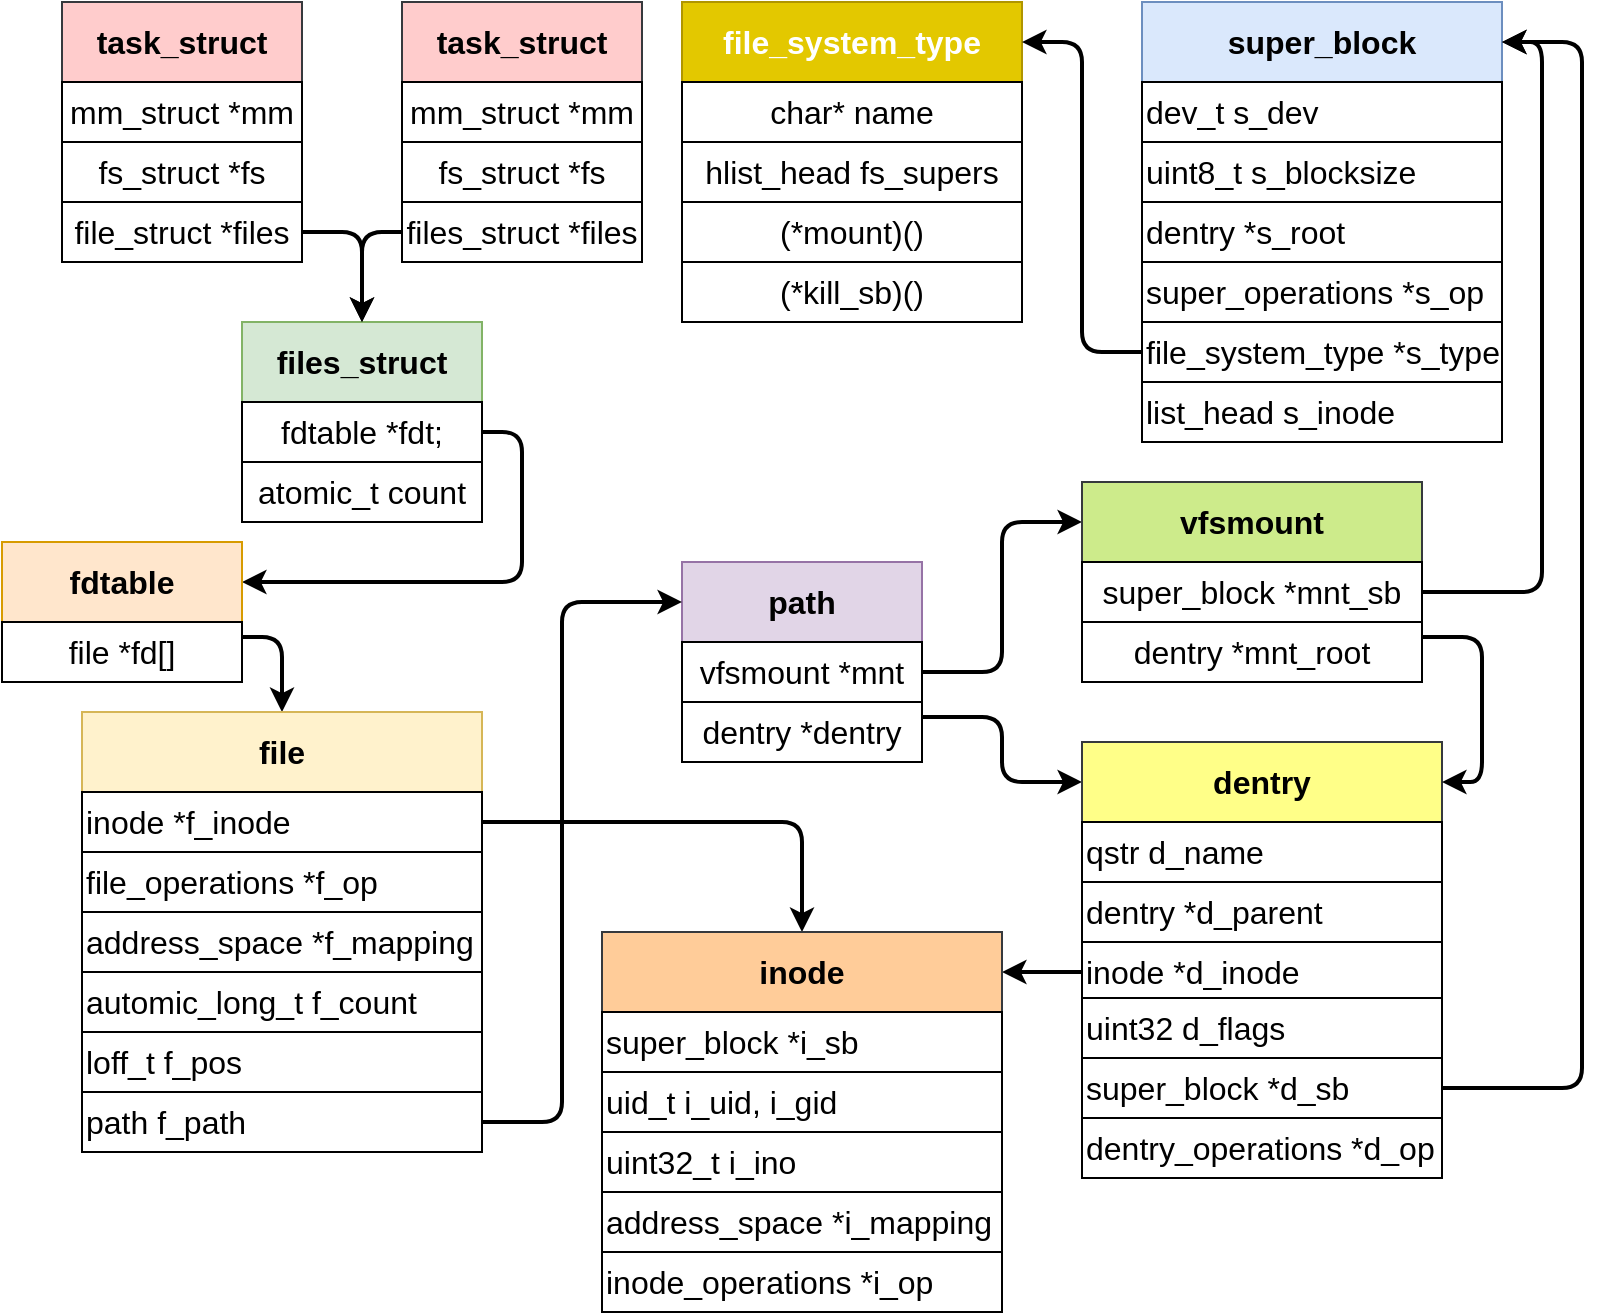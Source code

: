 <mxfile version="13.7.9" type="device" pages="2"><diagram name="文件" id="c7558073-3199-34d8-9f00-42111426c3f3"><mxGraphModel dx="1422" dy="823" grid="1" gridSize="10" guides="1" tooltips="1" connect="1" arrows="1" fold="1" page="1" pageScale="1" pageWidth="826" pageHeight="1169" background="#ffffff" math="0" shadow="0"><root><mxCell id="0"/><mxCell id="1" parent="0"/><mxCell id="0tPRS2bxZW2qMVuOvla3-108" value="" style="group;fillColor=#ffcc99;strokeColor=#36393d;" vertex="1" connectable="0" parent="1"><mxGeometry x="50" y="120" width="120" height="130" as="geometry"/></mxCell><mxCell id="0tPRS2bxZW2qMVuOvla3-96" value="&lt;font style=&quot;font-size: 16px&quot;&gt;task_struct&lt;/font&gt;" style="rounded=0;whiteSpace=wrap;html=1;fontStyle=1;shadow=0;strokeColor=#36393d;fillColor=#ffcccc;" vertex="1" parent="0tPRS2bxZW2qMVuOvla3-108"><mxGeometry width="120" height="40" as="geometry"/></mxCell><mxCell id="0tPRS2bxZW2qMVuOvla3-97" value="&lt;font style=&quot;font-size: 16px&quot;&gt;file_struct *files&lt;/font&gt;" style="rounded=0;whiteSpace=wrap;html=1;shadow=0;" vertex="1" parent="0tPRS2bxZW2qMVuOvla3-108"><mxGeometry y="100" width="120" height="30" as="geometry"/></mxCell><mxCell id="0tPRS2bxZW2qMVuOvla3-98" value="&lt;font style=&quot;font-size: 16px&quot;&gt;mm_struct *mm&lt;/font&gt;" style="rounded=0;whiteSpace=wrap;html=1;shadow=0;" vertex="1" parent="0tPRS2bxZW2qMVuOvla3-108"><mxGeometry y="40" width="120" height="30" as="geometry"/></mxCell><mxCell id="0tPRS2bxZW2qMVuOvla3-99" value="&lt;font style=&quot;font-size: 16px&quot;&gt;fs_struct *fs&lt;/font&gt;" style="rounded=0;whiteSpace=wrap;html=1;shadow=0;" vertex="1" parent="0tPRS2bxZW2qMVuOvla3-108"><mxGeometry y="70" width="120" height="30" as="geometry"/></mxCell><mxCell id="0tPRS2bxZW2qMVuOvla3-109" value="" style="group" vertex="1" connectable="0" parent="1"><mxGeometry x="220" y="120" width="120" height="130" as="geometry"/></mxCell><mxCell id="0tPRS2bxZW2qMVuOvla3-104" value="&lt;font style=&quot;font-size: 16px&quot;&gt;task_struct&lt;/font&gt;" style="rounded=0;whiteSpace=wrap;html=1;fontStyle=1;strokeColor=#36393d;fillColor=#ffcccc;" vertex="1" parent="0tPRS2bxZW2qMVuOvla3-109"><mxGeometry width="120" height="40" as="geometry"/></mxCell><mxCell id="0tPRS2bxZW2qMVuOvla3-105" value="&lt;font style=&quot;font-size: 16px&quot;&gt;files_struct *files&lt;/font&gt;" style="rounded=0;whiteSpace=wrap;html=1;" vertex="1" parent="0tPRS2bxZW2qMVuOvla3-109"><mxGeometry y="100" width="120" height="30" as="geometry"/></mxCell><mxCell id="0tPRS2bxZW2qMVuOvla3-106" value="&lt;font style=&quot;font-size: 16px&quot;&gt;mm_struct *mm&lt;/font&gt;" style="rounded=0;whiteSpace=wrap;html=1;" vertex="1" parent="0tPRS2bxZW2qMVuOvla3-109"><mxGeometry y="40" width="120" height="30" as="geometry"/></mxCell><mxCell id="0tPRS2bxZW2qMVuOvla3-107" value="&lt;font style=&quot;font-size: 16px&quot;&gt;fs_struct *fs&lt;/font&gt;" style="rounded=0;whiteSpace=wrap;html=1;" vertex="1" parent="0tPRS2bxZW2qMVuOvla3-109"><mxGeometry y="70" width="120" height="30" as="geometry"/></mxCell><mxCell id="0tPRS2bxZW2qMVuOvla3-128" value="" style="group" vertex="1" connectable="0" parent="1"><mxGeometry x="140" y="280" width="120" height="100" as="geometry"/></mxCell><mxCell id="0tPRS2bxZW2qMVuOvla3-111" value="&lt;font style=&quot;font-size: 16px&quot;&gt;files_struct&lt;/font&gt;" style="rounded=0;whiteSpace=wrap;html=1;fontStyle=1;shadow=0;strokeColor=#82b366;fillColor=#d5e8d4;" vertex="1" parent="0tPRS2bxZW2qMVuOvla3-128"><mxGeometry width="120" height="40" as="geometry"/></mxCell><mxCell id="0tPRS2bxZW2qMVuOvla3-113" value="&lt;font style=&quot;font-size: 16px&quot;&gt;fdtable *fdt;&lt;/font&gt;" style="rounded=0;whiteSpace=wrap;html=1;shadow=0;" vertex="1" parent="0tPRS2bxZW2qMVuOvla3-128"><mxGeometry y="40" width="120" height="30" as="geometry"/></mxCell><mxCell id="0tPRS2bxZW2qMVuOvla3-114" value="&lt;font style=&quot;font-size: 16px&quot;&gt;atomic_t count&lt;/font&gt;" style="rounded=0;whiteSpace=wrap;html=1;shadow=0;" vertex="1" parent="0tPRS2bxZW2qMVuOvla3-128"><mxGeometry y="70" width="120" height="30" as="geometry"/></mxCell><mxCell id="0tPRS2bxZW2qMVuOvla3-164" value="" style="group" vertex="1" connectable="0" parent="1"><mxGeometry x="360" y="400" width="120" height="100" as="geometry"/></mxCell><mxCell id="0tPRS2bxZW2qMVuOvla3-161" value="&lt;font style=&quot;font-size: 16px&quot;&gt;path&lt;/font&gt;" style="rounded=0;whiteSpace=wrap;html=1;fontStyle=1;shadow=0;strokeColor=#9673a6;fillColor=#e1d5e7;" vertex="1" parent="0tPRS2bxZW2qMVuOvla3-164"><mxGeometry width="120" height="40" as="geometry"/></mxCell><mxCell id="0tPRS2bxZW2qMVuOvla3-162" value="&lt;font style=&quot;font-size: 16px&quot;&gt;vfsmount *mnt&lt;/font&gt;" style="rounded=0;whiteSpace=wrap;html=1;shadow=0;" vertex="1" parent="0tPRS2bxZW2qMVuOvla3-164"><mxGeometry y="40" width="120" height="30" as="geometry"/></mxCell><mxCell id="0tPRS2bxZW2qMVuOvla3-163" value="&lt;font style=&quot;font-size: 16px&quot;&gt;dentry *dentry&lt;/font&gt;" style="rounded=0;whiteSpace=wrap;html=1;shadow=0;" vertex="1" parent="0tPRS2bxZW2qMVuOvla3-164"><mxGeometry y="70" width="120" height="30" as="geometry"/></mxCell><mxCell id="0tPRS2bxZW2qMVuOvla3-170" style="edgeStyle=orthogonalEdgeStyle;rounded=1;orthogonalLoop=1;jettySize=auto;html=1;exitX=1;exitY=0.5;exitDx=0;exitDy=0;entryX=0;entryY=0.5;entryDx=0;entryDy=0;strokeWidth=2;" edge="1" parent="1" source="0tPRS2bxZW2qMVuOvla3-126" target="0tPRS2bxZW2qMVuOvla3-161"><mxGeometry relative="1" as="geometry"><Array as="points"><mxPoint x="300" y="680"/><mxPoint x="300" y="420"/></Array></mxGeometry></mxCell><mxCell id="0tPRS2bxZW2qMVuOvla3-171" style="edgeStyle=orthogonalEdgeStyle;rounded=1;orthogonalLoop=1;jettySize=auto;html=1;exitX=1;exitY=0.25;exitDx=0;exitDy=0;entryX=0;entryY=0.5;entryDx=0;entryDy=0;strokeWidth=2;" edge="1" parent="1" source="0tPRS2bxZW2qMVuOvla3-163" target="0tPRS2bxZW2qMVuOvla3-131"><mxGeometry relative="1" as="geometry"/></mxCell><mxCell id="0tPRS2bxZW2qMVuOvla3-172" style="edgeStyle=orthogonalEdgeStyle;rounded=1;orthogonalLoop=1;jettySize=auto;html=1;exitX=1;exitY=0.5;exitDx=0;exitDy=0;entryX=0;entryY=0.5;entryDx=0;entryDy=0;strokeWidth=2;" edge="1" parent="1" source="0tPRS2bxZW2qMVuOvla3-162" target="0tPRS2bxZW2qMVuOvla3-148"><mxGeometry relative="1" as="geometry"/></mxCell><mxCell id="0tPRS2bxZW2qMVuOvla3-173" value="" style="group" vertex="1" connectable="0" parent="1"><mxGeometry x="560" y="360" width="170" height="100" as="geometry"/></mxCell><mxCell id="0tPRS2bxZW2qMVuOvla3-148" value="&lt;font style=&quot;font-size: 16px&quot;&gt;vfsmount&lt;/font&gt;" style="rounded=0;whiteSpace=wrap;html=1;fontStyle=1;strokeColor=#36393d;fillColor=#cdeb8b;" vertex="1" parent="0tPRS2bxZW2qMVuOvla3-173"><mxGeometry width="170" height="40" as="geometry"/></mxCell><mxCell id="0tPRS2bxZW2qMVuOvla3-150" value="&lt;font style=&quot;font-size: 16px&quot;&gt;super_block *mnt_sb&lt;/font&gt;" style="rounded=0;whiteSpace=wrap;html=1;" vertex="1" parent="0tPRS2bxZW2qMVuOvla3-173"><mxGeometry y="40" width="170" height="30" as="geometry"/></mxCell><mxCell id="0tPRS2bxZW2qMVuOvla3-151" value="&lt;font style=&quot;font-size: 16px&quot;&gt;dentry *mnt_root&lt;/font&gt;" style="rounded=0;whiteSpace=wrap;html=1;" vertex="1" parent="0tPRS2bxZW2qMVuOvla3-173"><mxGeometry y="70" width="170" height="30" as="geometry"/></mxCell><mxCell id="0tPRS2bxZW2qMVuOvla3-174" value="" style="group;fillColor=#dae8fc;strokeColor=#6c8ebf;" vertex="1" connectable="0" parent="1"><mxGeometry x="590" y="120" width="180" height="220" as="geometry"/></mxCell><mxCell id="0tPRS2bxZW2qMVuOvla3-143" value="&lt;font style=&quot;font-size: 16px&quot;&gt;super_block&lt;/font&gt;" style="rounded=0;whiteSpace=wrap;html=1;fontStyle=1;strokeColor=#6c8ebf;fillColor=#dae8fc;" vertex="1" parent="0tPRS2bxZW2qMVuOvla3-174"><mxGeometry width="180" height="40" as="geometry"/></mxCell><mxCell id="0tPRS2bxZW2qMVuOvla3-144" value="&lt;font style=&quot;font-size: 16px&quot;&gt;dentry *s_root&lt;/font&gt;" style="rounded=0;whiteSpace=wrap;html=1;align=left;" vertex="1" parent="0tPRS2bxZW2qMVuOvla3-174"><mxGeometry y="100" width="180" height="30" as="geometry"/></mxCell><mxCell id="0tPRS2bxZW2qMVuOvla3-145" value="&lt;font style=&quot;font-size: 16px&quot;&gt;dev_t s_dev&lt;/font&gt;" style="rounded=0;whiteSpace=wrap;html=1;align=left;" vertex="1" parent="0tPRS2bxZW2qMVuOvla3-174"><mxGeometry y="40" width="180" height="30" as="geometry"/></mxCell><mxCell id="0tPRS2bxZW2qMVuOvla3-146" value="&lt;font style=&quot;font-size: 16px&quot;&gt;uint8_t s_blocksize&lt;/font&gt;" style="rounded=0;whiteSpace=wrap;html=1;align=left;" vertex="1" parent="0tPRS2bxZW2qMVuOvla3-174"><mxGeometry y="70" width="180" height="30" as="geometry"/></mxCell><mxCell id="0tPRS2bxZW2qMVuOvla3-167" value="&lt;font style=&quot;font-size: 16px&quot;&gt;super_operations *s_op&lt;/font&gt;" style="rounded=0;whiteSpace=wrap;html=1;align=left;" vertex="1" parent="0tPRS2bxZW2qMVuOvla3-174"><mxGeometry y="130" width="180" height="30" as="geometry"/></mxCell><mxCell id="0tPRS2bxZW2qMVuOvla3-168" value="&lt;font style=&quot;font-size: 16px&quot;&gt;file_system_type *s_type&lt;/font&gt;" style="rounded=0;whiteSpace=wrap;html=1;align=left;" vertex="1" parent="0tPRS2bxZW2qMVuOvla3-174"><mxGeometry y="160" width="180" height="30" as="geometry"/></mxCell><mxCell id="0tPRS2bxZW2qMVuOvla3-169" value="&lt;font style=&quot;font-size: 16px&quot;&gt;list_head s_inode&lt;/font&gt;" style="rounded=0;whiteSpace=wrap;html=1;align=left;" vertex="1" parent="0tPRS2bxZW2qMVuOvla3-174"><mxGeometry y="190" width="180" height="30" as="geometry"/></mxCell><mxCell id="0tPRS2bxZW2qMVuOvla3-175" style="edgeStyle=orthogonalEdgeStyle;rounded=1;orthogonalLoop=1;jettySize=auto;html=1;exitX=1;exitY=0.5;exitDx=0;exitDy=0;strokeWidth=2;" edge="1" parent="1" source="0tPRS2bxZW2qMVuOvla3-97" target="0tPRS2bxZW2qMVuOvla3-111"><mxGeometry relative="1" as="geometry"/></mxCell><mxCell id="0tPRS2bxZW2qMVuOvla3-176" style="edgeStyle=orthogonalEdgeStyle;rounded=1;orthogonalLoop=1;jettySize=auto;html=1;exitX=0;exitY=0.5;exitDx=0;exitDy=0;entryX=0.5;entryY=0;entryDx=0;entryDy=0;strokeWidth=2;" edge="1" parent="1" source="0tPRS2bxZW2qMVuOvla3-105" target="0tPRS2bxZW2qMVuOvla3-111"><mxGeometry relative="1" as="geometry"/></mxCell><mxCell id="0tPRS2bxZW2qMVuOvla3-177" style="edgeStyle=orthogonalEdgeStyle;rounded=1;orthogonalLoop=1;jettySize=auto;html=1;exitX=1;exitY=0.5;exitDx=0;exitDy=0;entryX=1;entryY=0.5;entryDx=0;entryDy=0;strokeWidth=2;" edge="1" parent="1" source="0tPRS2bxZW2qMVuOvla3-113" target="0tPRS2bxZW2qMVuOvla3-116"><mxGeometry relative="1" as="geometry"/></mxCell><mxCell id="0tPRS2bxZW2qMVuOvla3-178" style="edgeStyle=orthogonalEdgeStyle;rounded=1;orthogonalLoop=1;jettySize=auto;html=1;exitX=1;exitY=0.25;exitDx=0;exitDy=0;entryX=0.5;entryY=0;entryDx=0;entryDy=0;strokeWidth=2;" edge="1" parent="1" source="0tPRS2bxZW2qMVuOvla3-117" target="0tPRS2bxZW2qMVuOvla3-120"><mxGeometry relative="1" as="geometry"/></mxCell><mxCell id="0tPRS2bxZW2qMVuOvla3-179" value="" style="group" vertex="1" connectable="0" parent="1"><mxGeometry x="560" y="490" width="180" height="218" as="geometry"/></mxCell><mxCell id="0tPRS2bxZW2qMVuOvla3-131" value="&lt;font style=&quot;font-size: 16px&quot;&gt;dentry&lt;/font&gt;" style="rounded=0;whiteSpace=wrap;html=1;fontStyle=1;shadow=0;strokeColor=#36393d;fillColor=#ffff88;" vertex="1" parent="0tPRS2bxZW2qMVuOvla3-179"><mxGeometry width="180" height="40" as="geometry"/></mxCell><mxCell id="0tPRS2bxZW2qMVuOvla3-132" value="&lt;div&gt;&lt;span style=&quot;font-size: 16px&quot;&gt;qstr d_name&lt;/span&gt;&lt;/div&gt;" style="rounded=0;whiteSpace=wrap;html=1;shadow=0;align=left;" vertex="1" parent="0tPRS2bxZW2qMVuOvla3-179"><mxGeometry y="40" width="180" height="30" as="geometry"/></mxCell><mxCell id="0tPRS2bxZW2qMVuOvla3-133" value="&lt;div&gt;&lt;span style=&quot;font-size: 16px&quot;&gt;dentry *d_parent&lt;/span&gt;&lt;/div&gt;" style="rounded=0;whiteSpace=wrap;html=1;shadow=0;align=left;" vertex="1" parent="0tPRS2bxZW2qMVuOvla3-179"><mxGeometry y="70" width="180" height="30" as="geometry"/></mxCell><mxCell id="0tPRS2bxZW2qMVuOvla3-152" value="&lt;font style=&quot;font-size: 16px&quot;&gt;inode *d_inode&lt;/font&gt;" style="rounded=0;whiteSpace=wrap;html=1;shadow=0;align=left;" vertex="1" parent="0tPRS2bxZW2qMVuOvla3-179"><mxGeometry y="100" width="180" height="30" as="geometry"/></mxCell><mxCell id="0tPRS2bxZW2qMVuOvla3-153" value="&lt;font style=&quot;font-size: 16px&quot;&gt;uint32 d_flags&lt;/font&gt;" style="rounded=0;whiteSpace=wrap;html=1;shadow=0;align=left;" vertex="1" parent="0tPRS2bxZW2qMVuOvla3-179"><mxGeometry y="128" width="180" height="30" as="geometry"/></mxCell><mxCell id="0tPRS2bxZW2qMVuOvla3-165" value="&lt;font style=&quot;font-size: 16px&quot;&gt;super_block *d_sb&lt;/font&gt;" style="rounded=0;whiteSpace=wrap;html=1;shadow=0;align=left;" vertex="1" parent="0tPRS2bxZW2qMVuOvla3-179"><mxGeometry y="158" width="180" height="30" as="geometry"/></mxCell><mxCell id="0tPRS2bxZW2qMVuOvla3-166" value="&lt;font style=&quot;font-size: 16px&quot;&gt;dentry_operations *d_op&lt;/font&gt;" style="rounded=0;whiteSpace=wrap;html=1;shadow=0;align=left;" vertex="1" parent="0tPRS2bxZW2qMVuOvla3-179"><mxGeometry y="188" width="180" height="30" as="geometry"/></mxCell><mxCell id="0tPRS2bxZW2qMVuOvla3-180" style="edgeStyle=orthogonalEdgeStyle;rounded=1;orthogonalLoop=1;jettySize=auto;html=1;exitX=1;exitY=0.5;exitDx=0;exitDy=0;entryX=1;entryY=0.5;entryDx=0;entryDy=0;strokeWidth=2;" edge="1" parent="1" source="0tPRS2bxZW2qMVuOvla3-150" target="0tPRS2bxZW2qMVuOvla3-143"><mxGeometry relative="1" as="geometry"/></mxCell><mxCell id="0tPRS2bxZW2qMVuOvla3-181" style="edgeStyle=orthogonalEdgeStyle;rounded=1;orthogonalLoop=1;jettySize=auto;html=1;exitX=1;exitY=0.25;exitDx=0;exitDy=0;strokeWidth=2;entryX=1;entryY=0.5;entryDx=0;entryDy=0;" edge="1" parent="1" source="0tPRS2bxZW2qMVuOvla3-151" target="0tPRS2bxZW2qMVuOvla3-131"><mxGeometry relative="1" as="geometry"/></mxCell><mxCell id="0tPRS2bxZW2qMVuOvla3-183" style="edgeStyle=orthogonalEdgeStyle;rounded=1;orthogonalLoop=1;jettySize=auto;html=1;exitX=0;exitY=0.5;exitDx=0;exitDy=0;strokeWidth=2;" edge="1" parent="1" source="0tPRS2bxZW2qMVuOvla3-152" target="0tPRS2bxZW2qMVuOvla3-135"><mxGeometry relative="1" as="geometry"/></mxCell><mxCell id="0tPRS2bxZW2qMVuOvla3-185" style="edgeStyle=orthogonalEdgeStyle;rounded=1;orthogonalLoop=1;jettySize=auto;html=1;exitX=1;exitY=0.5;exitDx=0;exitDy=0;entryX=0.5;entryY=0;entryDx=0;entryDy=0;strokeWidth=2;" edge="1" parent="1" source="0tPRS2bxZW2qMVuOvla3-122" target="0tPRS2bxZW2qMVuOvla3-135"><mxGeometry relative="1" as="geometry"><mxPoint x="340" y="720" as="targetPoint"/></mxGeometry></mxCell><mxCell id="0tPRS2bxZW2qMVuOvla3-186" value="" style="group" vertex="1" connectable="0" parent="1"><mxGeometry x="320" y="585" width="200" height="190" as="geometry"/></mxCell><mxCell id="0tPRS2bxZW2qMVuOvla3-135" value="&lt;font style=&quot;font-size: 16px&quot;&gt;inode&lt;/font&gt;" style="rounded=0;whiteSpace=wrap;html=1;fontStyle=1;strokeColor=#36393d;fillColor=#ffcc99;" vertex="1" parent="0tPRS2bxZW2qMVuOvla3-186"><mxGeometry width="200" height="40" as="geometry"/></mxCell><mxCell id="0tPRS2bxZW2qMVuOvla3-136" value="&lt;font style=&quot;font-size: 16px&quot;&gt;uint32_t i_ino&lt;/font&gt;" style="rounded=0;whiteSpace=wrap;html=1;align=left;" vertex="1" parent="0tPRS2bxZW2qMVuOvla3-186"><mxGeometry y="100" width="200" height="30" as="geometry"/></mxCell><mxCell id="0tPRS2bxZW2qMVuOvla3-137" value="&lt;font style=&quot;font-size: 16px&quot;&gt;super_block *i_sb&lt;/font&gt;" style="rounded=0;whiteSpace=wrap;html=1;align=left;" vertex="1" parent="0tPRS2bxZW2qMVuOvla3-186"><mxGeometry y="40" width="200" height="30" as="geometry"/></mxCell><mxCell id="0tPRS2bxZW2qMVuOvla3-138" value="&lt;font style=&quot;font-size: 16px&quot;&gt;uid_t i_uid, i_gid&lt;br&gt;&lt;/font&gt;" style="rounded=0;whiteSpace=wrap;html=1;align=left;" vertex="1" parent="0tPRS2bxZW2qMVuOvla3-186"><mxGeometry y="70" width="200" height="30" as="geometry"/></mxCell><mxCell id="0tPRS2bxZW2qMVuOvla3-139" value="&lt;font style=&quot;font-size: 16px&quot;&gt;address_space *i_mapping&lt;/font&gt;" style="rounded=0;whiteSpace=wrap;html=1;align=left;" vertex="1" parent="0tPRS2bxZW2qMVuOvla3-186"><mxGeometry y="130" width="200" height="30" as="geometry"/></mxCell><mxCell id="0tPRS2bxZW2qMVuOvla3-140" value="&lt;font style=&quot;font-size: 16px&quot;&gt;inode_operations&#9;*i_op&lt;/font&gt;" style="rounded=0;whiteSpace=wrap;html=1;align=left;" vertex="1" parent="0tPRS2bxZW2qMVuOvla3-186"><mxGeometry y="160" width="200" height="30" as="geometry"/></mxCell><mxCell id="0tPRS2bxZW2qMVuOvla3-187" value="" style="group" vertex="1" connectable="0" parent="1"><mxGeometry x="20" y="390" width="120" height="70" as="geometry"/></mxCell><mxCell id="0tPRS2bxZW2qMVuOvla3-116" value="&lt;font style=&quot;font-size: 16px&quot;&gt;fdtable&lt;/font&gt;" style="rounded=0;whiteSpace=wrap;html=1;fontStyle=1;shadow=0;strokeColor=#d79b00;fillColor=#ffe6cc;" vertex="1" parent="0tPRS2bxZW2qMVuOvla3-187"><mxGeometry width="120" height="40" as="geometry"/></mxCell><mxCell id="0tPRS2bxZW2qMVuOvla3-117" value="&lt;font style=&quot;font-size: 16px&quot;&gt;file *fd[]&lt;/font&gt;" style="rounded=0;whiteSpace=wrap;html=1;shadow=0;" vertex="1" parent="0tPRS2bxZW2qMVuOvla3-187"><mxGeometry y="40" width="120" height="30" as="geometry"/></mxCell><mxCell id="0tPRS2bxZW2qMVuOvla3-188" value="" style="group" vertex="1" connectable="0" parent="1"><mxGeometry x="80" y="475" width="200" height="220" as="geometry"/></mxCell><mxCell id="0tPRS2bxZW2qMVuOvla3-127" value="" style="group" vertex="1" connectable="0" parent="0tPRS2bxZW2qMVuOvla3-188"><mxGeometry x="-20" width="200" height="220" as="geometry"/></mxCell><mxCell id="0tPRS2bxZW2qMVuOvla3-120" value="&lt;font style=&quot;font-size: 16px&quot;&gt;file&lt;/font&gt;" style="rounded=0;whiteSpace=wrap;html=1;fontStyle=1;strokeColor=#d6b656;fillColor=#fff2cc;" vertex="1" parent="0tPRS2bxZW2qMVuOvla3-127"><mxGeometry width="200" height="40" as="geometry"/></mxCell><mxCell id="0tPRS2bxZW2qMVuOvla3-121" value="&lt;font style=&quot;font-size: 16px&quot;&gt;address_space *f_mapping&lt;/font&gt;" style="rounded=0;whiteSpace=wrap;html=1;align=left;" vertex="1" parent="0tPRS2bxZW2qMVuOvla3-127"><mxGeometry y="100" width="200" height="30" as="geometry"/></mxCell><mxCell id="0tPRS2bxZW2qMVuOvla3-122" value="&lt;font style=&quot;font-size: 16px&quot;&gt;inode *f_inode&lt;/font&gt;" style="rounded=0;whiteSpace=wrap;html=1;align=left;" vertex="1" parent="0tPRS2bxZW2qMVuOvla3-127"><mxGeometry y="40" width="200" height="30" as="geometry"/></mxCell><mxCell id="0tPRS2bxZW2qMVuOvla3-123" value="&lt;font style=&quot;font-size: 16px&quot;&gt;file_operations *f_op&lt;/font&gt;" style="rounded=0;whiteSpace=wrap;html=1;align=left;" vertex="1" parent="0tPRS2bxZW2qMVuOvla3-127"><mxGeometry y="70" width="200" height="30" as="geometry"/></mxCell><mxCell id="0tPRS2bxZW2qMVuOvla3-124" value="&lt;font style=&quot;font-size: 16px&quot;&gt;automic_long_t f_count&lt;/font&gt;" style="rounded=0;whiteSpace=wrap;html=1;align=left;" vertex="1" parent="0tPRS2bxZW2qMVuOvla3-127"><mxGeometry y="130" width="200" height="30" as="geometry"/></mxCell><mxCell id="0tPRS2bxZW2qMVuOvla3-125" value="&lt;font style=&quot;font-size: 16px&quot;&gt;loff_t f_pos&lt;/font&gt;" style="rounded=0;whiteSpace=wrap;html=1;align=left;" vertex="1" parent="0tPRS2bxZW2qMVuOvla3-127"><mxGeometry y="160" width="200" height="30" as="geometry"/></mxCell><mxCell id="0tPRS2bxZW2qMVuOvla3-126" value="&lt;font style=&quot;font-size: 16px&quot;&gt;path f_path&lt;/font&gt;" style="rounded=0;whiteSpace=wrap;html=1;align=left;" vertex="1" parent="0tPRS2bxZW2qMVuOvla3-127"><mxGeometry y="190" width="200" height="30" as="geometry"/></mxCell><mxCell id="0tPRS2bxZW2qMVuOvla3-189" style="edgeStyle=orthogonalEdgeStyle;rounded=1;orthogonalLoop=1;jettySize=auto;html=1;exitX=1;exitY=0.5;exitDx=0;exitDy=0;entryX=1;entryY=0.5;entryDx=0;entryDy=0;strokeWidth=2;" edge="1" parent="1" source="0tPRS2bxZW2qMVuOvla3-165" target="0tPRS2bxZW2qMVuOvla3-143"><mxGeometry relative="1" as="geometry"><Array as="points"><mxPoint x="810" y="663"/><mxPoint x="810" y="140"/></Array></mxGeometry></mxCell><mxCell id="HFOvdZXCJTRHim5wlD9J-8" value="" style="group;fillColor=#ffcccc;strokeColor=#36393d;" vertex="1" connectable="0" parent="1"><mxGeometry x="360" y="120" width="170" height="160" as="geometry"/></mxCell><mxCell id="HFOvdZXCJTRHim5wlD9J-6" value="&lt;font style=&quot;font-size: 16px&quot;&gt;(*kill_sb)()&lt;/font&gt;" style="rounded=0;whiteSpace=wrap;html=1;" vertex="1" parent="HFOvdZXCJTRHim5wlD9J-8"><mxGeometry y="130" width="170" height="30" as="geometry"/></mxCell><mxCell id="HFOvdZXCJTRHim5wlD9J-7" value="&lt;font style=&quot;font-size: 16px&quot;&gt;(*mount)()&lt;/font&gt;" style="rounded=0;whiteSpace=wrap;html=1;" vertex="1" parent="HFOvdZXCJTRHim5wlD9J-8"><mxGeometry y="100" width="170" height="30" as="geometry"/></mxCell><mxCell id="HFOvdZXCJTRHim5wlD9J-3" value="&lt;font style=&quot;font-size: 16px&quot;&gt;file_system_type&lt;/font&gt;" style="rounded=0;whiteSpace=wrap;html=1;fontStyle=1;strokeColor=#B09500;fillColor=#e3c800;fontColor=#ffffff;" vertex="1" parent="HFOvdZXCJTRHim5wlD9J-8"><mxGeometry width="170" height="40" as="geometry"/></mxCell><mxCell id="HFOvdZXCJTRHim5wlD9J-4" value="&lt;font style=&quot;font-size: 16px&quot;&gt;char* name&lt;/font&gt;" style="rounded=0;whiteSpace=wrap;html=1;" vertex="1" parent="HFOvdZXCJTRHim5wlD9J-8"><mxGeometry y="40" width="170" height="30" as="geometry"/></mxCell><mxCell id="HFOvdZXCJTRHim5wlD9J-5" value="&lt;font style=&quot;font-size: 16px&quot;&gt;hlist_head fs_supers&lt;/font&gt;" style="rounded=0;whiteSpace=wrap;html=1;" vertex="1" parent="HFOvdZXCJTRHim5wlD9J-8"><mxGeometry y="70" width="170" height="30" as="geometry"/></mxCell><mxCell id="HFOvdZXCJTRHim5wlD9J-9" style="edgeStyle=orthogonalEdgeStyle;rounded=1;sketch=0;orthogonalLoop=1;jettySize=auto;html=1;exitX=0;exitY=0.5;exitDx=0;exitDy=0;entryX=1;entryY=0.5;entryDx=0;entryDy=0;shadow=0;strokeWidth=2;" edge="1" parent="1" source="0tPRS2bxZW2qMVuOvla3-168" target="HFOvdZXCJTRHim5wlD9J-3"><mxGeometry relative="1" as="geometry"/></mxCell></root></mxGraphModel></diagram><diagram id="4okhd2f2TN3MjnvxlI5P" name="Socket"><mxGraphModel dx="1422" dy="823" grid="1" gridSize="10" guides="1" tooltips="1" connect="1" arrows="1" fold="1" page="1" pageScale="1" pageWidth="827" pageHeight="1169" math="0" shadow="0"><root><mxCell id="z5zu8-UWk4dK284671rg-0"/><mxCell id="z5zu8-UWk4dK284671rg-1" parent="z5zu8-UWk4dK284671rg-0"/><mxCell id="aQsJIBlVvfHBx7qvpX89-26" value="" style="group" vertex="1" connectable="0" parent="z5zu8-UWk4dK284671rg-1"><mxGeometry x="602" y="380" width="190" height="100" as="geometry"/></mxCell><mxCell id="aQsJIBlVvfHBx7qvpX89-20" value="" style="group;fillColor=#dae8fc;strokeColor=#6c8ebf;container=0;" vertex="1" connectable="0" parent="aQsJIBlVvfHBx7qvpX89-26"><mxGeometry width="190" height="100" as="geometry"/></mxCell><mxCell id="aQsJIBlVvfHBx7qvpX89-21" value="&lt;font style=&quot;font-size: 16px&quot;&gt;socket_wq&lt;/font&gt;" style="rounded=0;whiteSpace=wrap;html=1;fontStyle=1;strokeColor=#6c8ebf;fillColor=#dae8fc;" vertex="1" parent="aQsJIBlVvfHBx7qvpX89-26"><mxGeometry width="190" height="40" as="geometry"/></mxCell><mxCell id="aQsJIBlVvfHBx7qvpX89-23" value="&lt;font style=&quot;font-size: 16px&quot;&gt;wait_queue_head_t wait&lt;/font&gt;" style="rounded=0;whiteSpace=wrap;html=1;align=left;" vertex="1" parent="aQsJIBlVvfHBx7qvpX89-26"><mxGeometry y="40" width="190" height="30" as="geometry"/></mxCell><mxCell id="aQsJIBlVvfHBx7qvpX89-24" value="&lt;font style=&quot;font-size: 16px&quot;&gt;fasync_struct *fasync_list&lt;/font&gt;" style="rounded=0;whiteSpace=wrap;html=1;align=left;" vertex="1" parent="aQsJIBlVvfHBx7qvpX89-26"><mxGeometry y="70" width="190" height="30" as="geometry"/></mxCell><mxCell id="aQsJIBlVvfHBx7qvpX89-27" style="edgeStyle=orthogonalEdgeStyle;rounded=1;orthogonalLoop=1;jettySize=auto;html=1;exitX=1;exitY=0.5;exitDx=0;exitDy=0;entryX=0.5;entryY=0;entryDx=0;entryDy=0;strokeWidth=2;" edge="1" parent="z5zu8-UWk4dK284671rg-1" source="JsVZO8tp4PXb4C3BwToH-2" target="aQsJIBlVvfHBx7qvpX89-21"><mxGeometry relative="1" as="geometry"/></mxCell><mxCell id="aQsJIBlVvfHBx7qvpX89-28" style="edgeStyle=orthogonalEdgeStyle;rounded=1;orthogonalLoop=1;jettySize=auto;html=1;exitX=1;exitY=0.5;exitDx=0;exitDy=0;entryX=0;entryY=0.5;entryDx=0;entryDy=0;strokeWidth=2;" edge="1" parent="z5zu8-UWk4dK284671rg-1" source="JsVZO8tp4PXb4C3BwToH-4" target="aQsJIBlVvfHBx7qvpX89-12"><mxGeometry relative="1" as="geometry"/></mxCell><mxCell id="aQsJIBlVvfHBx7qvpX89-31" style="edgeStyle=orthogonalEdgeStyle;rounded=1;orthogonalLoop=1;jettySize=auto;html=1;exitX=0;exitY=0.5;exitDx=0;exitDy=0;entryX=0.5;entryY=0;entryDx=0;entryDy=0;strokeWidth=2;" edge="1" parent="z5zu8-UWk4dK284671rg-1" source="aQsJIBlVvfHBx7qvpX89-16" target="aQsJIBlVvfHBx7qvpX89-21"><mxGeometry relative="1" as="geometry"/></mxCell><mxCell id="aQsJIBlVvfHBx7qvpX89-33" style="edgeStyle=orthogonalEdgeStyle;rounded=1;orthogonalLoop=1;jettySize=auto;html=1;exitX=0;exitY=0.5;exitDx=0;exitDy=0;entryX=1;entryY=0.5;entryDx=0;entryDy=0;strokeWidth=2;" edge="1" parent="z5zu8-UWk4dK284671rg-1" source="aQsJIBlVvfHBx7qvpX89-15" target="JsVZO8tp4PXb4C3BwToH-1"><mxGeometry relative="1" as="geometry"/></mxCell><mxCell id="aQsJIBlVvfHBx7qvpX89-48" value="" style="group" vertex="1" connectable="0" parent="z5zu8-UWk4dK284671rg-1"><mxGeometry x="62" y="80" width="180" height="100" as="geometry"/></mxCell><mxCell id="aQsJIBlVvfHBx7qvpX89-35" value="" style="group;fillColor=#dae8fc;strokeColor=#6c8ebf;container=0;" vertex="1" connectable="0" parent="aQsJIBlVvfHBx7qvpX89-48"><mxGeometry width="180" height="100" as="geometry"/></mxCell><mxCell id="aQsJIBlVvfHBx7qvpX89-36" value="&lt;font style=&quot;font-size: 16px&quot;&gt;socket_alloc&lt;/font&gt;" style="rounded=0;whiteSpace=wrap;html=1;fontStyle=1;strokeColor=#6c8ebf;fillColor=#dae8fc;" vertex="1" parent="aQsJIBlVvfHBx7qvpX89-48"><mxGeometry width="180" height="40" as="geometry"/></mxCell><mxCell id="aQsJIBlVvfHBx7qvpX89-38" value="&lt;span style=&quot;font-size: 16px&quot;&gt;struct socket socket&lt;/span&gt;" style="rounded=0;whiteSpace=wrap;html=1;align=left;" vertex="1" parent="aQsJIBlVvfHBx7qvpX89-48"><mxGeometry y="40" width="180" height="30" as="geometry"/></mxCell><mxCell id="aQsJIBlVvfHBx7qvpX89-39" value="&lt;span style=&quot;font-size: 16px&quot;&gt;struct inode vfs_inode&lt;/span&gt;" style="rounded=0;whiteSpace=wrap;html=1;align=left;" vertex="1" parent="aQsJIBlVvfHBx7qvpX89-48"><mxGeometry y="70" width="180" height="30" as="geometry"/></mxCell><mxCell id="aQsJIBlVvfHBx7qvpX89-49" style="edgeStyle=orthogonalEdgeStyle;rounded=1;orthogonalLoop=1;jettySize=auto;html=1;exitX=1;exitY=0.5;exitDx=0;exitDy=0;strokeWidth=2;" edge="1" parent="z5zu8-UWk4dK284671rg-1" source="aQsJIBlVvfHBx7qvpX89-38" target="JsVZO8tp4PXb4C3BwToH-1"><mxGeometry relative="1" as="geometry"/></mxCell><mxCell id="NjwMPmIz2BwYzIMbZNaq-0" value="" style="group" vertex="1" connectable="0" parent="z5zu8-UWk4dK284671rg-1"><mxGeometry x="62" y="210" width="200" height="190" as="geometry"/></mxCell><mxCell id="NjwMPmIz2BwYzIMbZNaq-1" value="&lt;font style=&quot;font-size: 16px&quot;&gt;inode&lt;/font&gt;" style="rounded=0;whiteSpace=wrap;html=1;fontStyle=1;strokeColor=#36393d;fillColor=#ffcc99;" vertex="1" parent="NjwMPmIz2BwYzIMbZNaq-0"><mxGeometry width="200" height="40" as="geometry"/></mxCell><mxCell id="NjwMPmIz2BwYzIMbZNaq-2" value="&lt;font style=&quot;font-size: 16px&quot;&gt;uint32_t i_ino&lt;/font&gt;" style="rounded=0;whiteSpace=wrap;html=1;align=left;" vertex="1" parent="NjwMPmIz2BwYzIMbZNaq-0"><mxGeometry y="100" width="200" height="30" as="geometry"/></mxCell><mxCell id="NjwMPmIz2BwYzIMbZNaq-3" value="&lt;font style=&quot;font-size: 16px&quot;&gt;super_block *i_sb&lt;/font&gt;" style="rounded=0;whiteSpace=wrap;html=1;align=left;" vertex="1" parent="NjwMPmIz2BwYzIMbZNaq-0"><mxGeometry y="40" width="200" height="30" as="geometry"/></mxCell><mxCell id="NjwMPmIz2BwYzIMbZNaq-4" value="&lt;font style=&quot;font-size: 16px&quot;&gt;uid_t i_uid, i_gid&lt;br&gt;&lt;/font&gt;" style="rounded=0;whiteSpace=wrap;html=1;align=left;" vertex="1" parent="NjwMPmIz2BwYzIMbZNaq-0"><mxGeometry y="70" width="200" height="30" as="geometry"/></mxCell><mxCell id="NjwMPmIz2BwYzIMbZNaq-5" value="&lt;font style=&quot;font-size: 16px&quot;&gt;address_space *i_mapping&lt;/font&gt;" style="rounded=0;whiteSpace=wrap;html=1;align=left;" vertex="1" parent="NjwMPmIz2BwYzIMbZNaq-0"><mxGeometry y="130" width="200" height="30" as="geometry"/></mxCell><mxCell id="NjwMPmIz2BwYzIMbZNaq-6" value="&lt;font style=&quot;font-size: 16px&quot;&gt;inode_operations&#9;*i_op&lt;/font&gt;" style="rounded=0;whiteSpace=wrap;html=1;align=left;fillColor=#f9f7ed;strokeColor=#36393d;" vertex="1" parent="NjwMPmIz2BwYzIMbZNaq-0"><mxGeometry y="160" width="200" height="30" as="geometry"/></mxCell><mxCell id="Y8eQEPjYN0kKAyHauX0a-0" value="" style="group" vertex="1" connectable="0" parent="z5zu8-UWk4dK284671rg-1"><mxGeometry x="62" y="522" width="180" height="218" as="geometry"/></mxCell><mxCell id="Y8eQEPjYN0kKAyHauX0a-1" value="&lt;font style=&quot;font-size: 16px&quot;&gt;dentry&lt;/font&gt;" style="rounded=0;whiteSpace=wrap;html=1;fontStyle=1;shadow=0;strokeColor=#36393d;fillColor=#ffff88;" vertex="1" parent="Y8eQEPjYN0kKAyHauX0a-0"><mxGeometry width="180" height="40" as="geometry"/></mxCell><mxCell id="Y8eQEPjYN0kKAyHauX0a-2" value="&lt;div&gt;&lt;span style=&quot;font-size: 16px&quot;&gt;qstr d_name&lt;/span&gt;&lt;/div&gt;" style="rounded=0;whiteSpace=wrap;html=1;shadow=0;align=left;" vertex="1" parent="Y8eQEPjYN0kKAyHauX0a-0"><mxGeometry y="40" width="180" height="30" as="geometry"/></mxCell><mxCell id="Y8eQEPjYN0kKAyHauX0a-3" value="&lt;div&gt;&lt;span style=&quot;font-size: 16px&quot;&gt;dentry *d_parent&lt;/span&gt;&lt;/div&gt;" style="rounded=0;whiteSpace=wrap;html=1;shadow=0;align=left;" vertex="1" parent="Y8eQEPjYN0kKAyHauX0a-0"><mxGeometry y="70" width="180" height="30" as="geometry"/></mxCell><mxCell id="Y8eQEPjYN0kKAyHauX0a-4" value="&lt;font style=&quot;font-size: 16px&quot;&gt;inode *d_inode&lt;/font&gt;" style="rounded=0;whiteSpace=wrap;html=1;shadow=0;align=left;" vertex="1" parent="Y8eQEPjYN0kKAyHauX0a-0"><mxGeometry y="100" width="180" height="30" as="geometry"/></mxCell><mxCell id="Y8eQEPjYN0kKAyHauX0a-5" value="&lt;font style=&quot;font-size: 16px&quot;&gt;uint32 d_flags&lt;/font&gt;" style="rounded=0;whiteSpace=wrap;html=1;shadow=0;align=left;" vertex="1" parent="Y8eQEPjYN0kKAyHauX0a-0"><mxGeometry y="128" width="180" height="30" as="geometry"/></mxCell><mxCell id="Y8eQEPjYN0kKAyHauX0a-6" value="&lt;font style=&quot;font-size: 16px&quot;&gt;super_block *d_sb&lt;/font&gt;" style="rounded=0;whiteSpace=wrap;html=1;shadow=0;align=left;" vertex="1" parent="Y8eQEPjYN0kKAyHauX0a-0"><mxGeometry y="158" width="180" height="30" as="geometry"/></mxCell><mxCell id="Y8eQEPjYN0kKAyHauX0a-7" value="&lt;font style=&quot;font-size: 16px&quot;&gt;dentry_operations *d_op&lt;/font&gt;" style="rounded=0;whiteSpace=wrap;html=1;shadow=0;align=left;fillColor=#f9f7ed;strokeColor=#36393d;" vertex="1" parent="Y8eQEPjYN0kKAyHauX0a-0"><mxGeometry y="188" width="180" height="30" as="geometry"/></mxCell><mxCell id="Y8eQEPjYN0kKAyHauX0a-10" value="" style="group" vertex="1" connectable="0" parent="z5zu8-UWk4dK284671rg-1"><mxGeometry x="462" y="200" width="180" height="160" as="geometry"/></mxCell><mxCell id="JsVZO8tp4PXb4C3BwToH-0" value="" style="group;fillColor=#dae8fc;strokeColor=#6c8ebf;container=0;" vertex="1" connectable="0" parent="Y8eQEPjYN0kKAyHauX0a-10"><mxGeometry width="180" height="160" as="geometry"/></mxCell><mxCell id="JsVZO8tp4PXb4C3BwToH-1" value="&lt;font style=&quot;font-size: 16px&quot;&gt;socket&lt;/font&gt;" style="rounded=0;whiteSpace=wrap;html=1;fontStyle=1;strokeColor=#6c8ebf;fillColor=#dae8fc;" vertex="1" parent="Y8eQEPjYN0kKAyHauX0a-10"><mxGeometry width="180" height="40" as="geometry"/></mxCell><mxCell id="JsVZO8tp4PXb4C3BwToH-2" value="&lt;font style=&quot;font-size: 16px&quot;&gt;socket_wq *wq&lt;/font&gt;" style="rounded=0;whiteSpace=wrap;html=1;align=left;" vertex="1" parent="Y8eQEPjYN0kKAyHauX0a-10"><mxGeometry y="130" width="180" height="30" as="geometry"/></mxCell><mxCell id="JsVZO8tp4PXb4C3BwToH-3" value="&lt;font style=&quot;font-size: 16px&quot;&gt;file *file&lt;/font&gt;" style="rounded=0;whiteSpace=wrap;html=1;align=left;" vertex="1" parent="Y8eQEPjYN0kKAyHauX0a-10"><mxGeometry y="40" width="180" height="30" as="geometry"/></mxCell><mxCell id="JsVZO8tp4PXb4C3BwToH-4" value="&lt;font style=&quot;font-size: 16px&quot;&gt;sock *sk&lt;/font&gt;" style="rounded=0;whiteSpace=wrap;html=1;align=left;" vertex="1" parent="Y8eQEPjYN0kKAyHauX0a-10"><mxGeometry y="70" width="180" height="30" as="geometry"/></mxCell><mxCell id="JsVZO8tp4PXb4C3BwToH-5" value="&lt;font style=&quot;font-size: 16px&quot;&gt;proto_ops *ops&lt;/font&gt;" style="rounded=0;whiteSpace=wrap;html=1;align=left;" vertex="1" parent="Y8eQEPjYN0kKAyHauX0a-10"><mxGeometry y="100" width="180" height="30" as="geometry"/></mxCell><mxCell id="Y8eQEPjYN0kKAyHauX0a-11" style="edgeStyle=orthogonalEdgeStyle;rounded=1;orthogonalLoop=1;jettySize=auto;html=1;exitX=1;exitY=0.5;exitDx=0;exitDy=0;entryX=0;entryY=0.5;entryDx=0;entryDy=0;strokeWidth=2;" edge="1" parent="z5zu8-UWk4dK284671rg-1" source="aQsJIBlVvfHBx7qvpX89-29" target="JsVZO8tp4PXb4C3BwToH-1"><mxGeometry relative="1" as="geometry"><Array as="points"><mxPoint x="662" y="755"/><mxPoint x="402" y="755"/><mxPoint x="402" y="220"/></Array></mxGeometry></mxCell><mxCell id="Y8eQEPjYN0kKAyHauX0a-12" value="" style="group" vertex="1" connectable="0" parent="z5zu8-UWk4dK284671rg-1"><mxGeometry x="742" y="134" width="240" height="220" as="geometry"/></mxCell><mxCell id="aQsJIBlVvfHBx7qvpX89-12" value="&lt;span style=&quot;font-size: 16px&quot;&gt;sock&lt;/span&gt;" style="rounded=0;whiteSpace=wrap;html=1;fontStyle=1;strokeColor=#d6b656;fillColor=#fff2cc;" vertex="1" parent="Y8eQEPjYN0kKAyHauX0a-12"><mxGeometry width="240" height="40" as="geometry"/></mxCell><mxCell id="aQsJIBlVvfHBx7qvpX89-13" value="&lt;font style=&quot;font-size: 16px&quot;&gt;sk_filter *sk_filter&lt;/font&gt;" style="rounded=0;whiteSpace=wrap;html=1;align=left;" vertex="1" parent="Y8eQEPjYN0kKAyHauX0a-12"><mxGeometry y="100" width="240" height="30" as="geometry"/></mxCell><mxCell id="aQsJIBlVvfHBx7qvpX89-14" value="&lt;font style=&quot;font-size: 16px&quot;&gt;sock_common __sk_common&lt;/font&gt;" style="rounded=0;whiteSpace=wrap;html=1;align=left;" vertex="1" parent="Y8eQEPjYN0kKAyHauX0a-12"><mxGeometry y="40" width="240" height="30" as="geometry"/></mxCell><mxCell id="aQsJIBlVvfHBx7qvpX89-15" value="&lt;font style=&quot;font-size: 16px&quot;&gt;socket *sk_socket&lt;/font&gt;" style="rounded=0;whiteSpace=wrap;html=1;align=left;" vertex="1" parent="Y8eQEPjYN0kKAyHauX0a-12"><mxGeometry y="70" width="240" height="30" as="geometry"/></mxCell><mxCell id="aQsJIBlVvfHBx7qvpX89-16" value="&lt;font style=&quot;font-size: 16px&quot;&gt;socket_wq *sk_wq&lt;/font&gt;" style="rounded=0;whiteSpace=wrap;html=1;align=left;" vertex="1" parent="Y8eQEPjYN0kKAyHauX0a-12"><mxGeometry y="190" width="240" height="30" as="geometry"/></mxCell><mxCell id="aQsJIBlVvfHBx7qvpX89-17" value="&lt;font style=&quot;font-size: 16px&quot;&gt;sk_buff_head&amp;nbsp;sk_write_queue&lt;/font&gt;" style="rounded=0;whiteSpace=wrap;html=1;align=left;" vertex="1" parent="Y8eQEPjYN0kKAyHauX0a-12"><mxGeometry y="160" width="240" height="30" as="geometry"/></mxCell><mxCell id="aQsJIBlVvfHBx7qvpX89-18" value="&lt;span style=&quot;font-size: 16px&quot;&gt;sk_buff_head sk_receive_queue&lt;/span&gt;" style="rounded=0;whiteSpace=wrap;html=1;align=left;" vertex="1" parent="Y8eQEPjYN0kKAyHauX0a-12"><mxGeometry y="130" width="240" height="30" as="geometry"/></mxCell><mxCell id="Y8eQEPjYN0kKAyHauX0a-14" value="" style="group" vertex="1" connectable="0" parent="z5zu8-UWk4dK284671rg-1"><mxGeometry x="462" y="520" width="230" height="250" as="geometry"/></mxCell><mxCell id="Y8eQEPjYN0kKAyHauX0a-9" value="" style="group" vertex="1" connectable="0" parent="Y8eQEPjYN0kKAyHauX0a-14"><mxGeometry width="230.0" height="250" as="geometry"/></mxCell><mxCell id="aQsJIBlVvfHBx7qvpX89-32" value="" style="group" vertex="1" connectable="0" parent="Y8eQEPjYN0kKAyHauX0a-9"><mxGeometry width="230.0" height="250" as="geometry"/></mxCell><mxCell id="aQsJIBlVvfHBx7qvpX89-29" value="&lt;font style=&quot;font-size: 16px&quot;&gt;void *private_data&lt;/font&gt;" style="rounded=0;whiteSpace=wrap;html=1;align=left;" vertex="1" parent="aQsJIBlVvfHBx7qvpX89-32"><mxGeometry y="220" width="230.0" height="30" as="geometry"/></mxCell><mxCell id="aQsJIBlVvfHBx7qvpX89-2" value="&lt;font style=&quot;font-size: 16px&quot;&gt;file&lt;/font&gt;" style="rounded=0;whiteSpace=wrap;html=1;fontStyle=1;strokeColor=#d6b656;fillColor=#fff2cc;" vertex="1" parent="aQsJIBlVvfHBx7qvpX89-32"><mxGeometry width="230.0" height="40" as="geometry"/></mxCell><mxCell id="aQsJIBlVvfHBx7qvpX89-3" value="&lt;font style=&quot;font-size: 16px&quot;&gt;address_space *f_mapping&lt;/font&gt;" style="rounded=0;whiteSpace=wrap;html=1;align=left;" vertex="1" parent="aQsJIBlVvfHBx7qvpX89-32"><mxGeometry y="100" width="230.0" height="30" as="geometry"/></mxCell><mxCell id="aQsJIBlVvfHBx7qvpX89-4" value="&lt;font style=&quot;font-size: 16px&quot;&gt;inode *f_inode&lt;/font&gt;" style="rounded=0;whiteSpace=wrap;html=1;align=left;" vertex="1" parent="aQsJIBlVvfHBx7qvpX89-32"><mxGeometry y="40" width="230.0" height="30" as="geometry"/></mxCell><mxCell id="aQsJIBlVvfHBx7qvpX89-5" value="&lt;font style=&quot;font-size: 16px&quot;&gt;file_operations *f_op&lt;/font&gt;" style="rounded=0;whiteSpace=wrap;html=1;align=left;fillColor=#f9f7ed;strokeColor=#36393d;" vertex="1" parent="aQsJIBlVvfHBx7qvpX89-32"><mxGeometry y="70" width="230.0" height="30" as="geometry"/></mxCell><mxCell id="aQsJIBlVvfHBx7qvpX89-6" value="&lt;font style=&quot;font-size: 16px&quot;&gt;automic_long_t f_count&lt;/font&gt;" style="rounded=0;whiteSpace=wrap;html=1;align=left;" vertex="1" parent="aQsJIBlVvfHBx7qvpX89-32"><mxGeometry y="130" width="230.0" height="30" as="geometry"/></mxCell><mxCell id="aQsJIBlVvfHBx7qvpX89-7" value="&lt;font style=&quot;font-size: 16px&quot;&gt;loff_t f_pos&lt;/font&gt;" style="rounded=0;whiteSpace=wrap;html=1;align=left;" vertex="1" parent="aQsJIBlVvfHBx7qvpX89-32"><mxGeometry y="160" width="230.0" height="30" as="geometry"/></mxCell><mxCell id="aQsJIBlVvfHBx7qvpX89-8" value="&lt;font style=&quot;font-size: 16px&quot;&gt;path f_path (dentry+vfsmount)&lt;/font&gt;" style="rounded=0;whiteSpace=wrap;html=1;align=left;" vertex="1" parent="aQsJIBlVvfHBx7qvpX89-32"><mxGeometry y="190" width="230.0" height="30" as="geometry"/></mxCell><mxCell id="Y8eQEPjYN0kKAyHauX0a-15" style="edgeStyle=orthogonalEdgeStyle;rounded=1;orthogonalLoop=1;jettySize=auto;html=1;exitX=0;exitY=0.25;exitDx=0;exitDy=0;entryX=0;entryY=0.5;entryDx=0;entryDy=0;strokeWidth=2;" edge="1" parent="z5zu8-UWk4dK284671rg-1" source="JsVZO8tp4PXb4C3BwToH-3" target="aQsJIBlVvfHBx7qvpX89-2"><mxGeometry relative="1" as="geometry"/></mxCell><mxCell id="Y8eQEPjYN0kKAyHauX0a-16" style="edgeStyle=orthogonalEdgeStyle;rounded=1;orthogonalLoop=1;jettySize=auto;html=1;exitX=0;exitY=0.5;exitDx=0;exitDy=0;entryX=0;entryY=0.5;entryDx=0;entryDy=0;strokeWidth=2;sketch=0;shadow=0;" edge="1" parent="z5zu8-UWk4dK284671rg-1" source="Y8eQEPjYN0kKAyHauX0a-4" target="NjwMPmIz2BwYzIMbZNaq-1"><mxGeometry relative="1" as="geometry"><Array as="points"><mxPoint x="32" y="637"/><mxPoint x="32" y="230"/></Array></mxGeometry></mxCell><mxCell id="Zx31naQWVtWhWlpZ2WPL-0" style="edgeStyle=orthogonalEdgeStyle;rounded=1;orthogonalLoop=1;jettySize=auto;html=1;exitX=0;exitY=0.5;exitDx=0;exitDy=0;entryX=1;entryY=0.5;entryDx=0;entryDy=0;strokeWidth=2;" edge="1" parent="z5zu8-UWk4dK284671rg-1" source="aQsJIBlVvfHBx7qvpX89-8" target="Y8eQEPjYN0kKAyHauX0a-1"><mxGeometry relative="1" as="geometry"><Array as="points"><mxPoint x="302" y="725"/><mxPoint x="302" y="542"/></Array></mxGeometry></mxCell><mxCell id="Zx31naQWVtWhWlpZ2WPL-1" style="edgeStyle=orthogonalEdgeStyle;rounded=1;orthogonalLoop=1;jettySize=auto;html=1;exitX=0;exitY=0.5;exitDx=0;exitDy=0;entryX=1;entryY=0.5;entryDx=0;entryDy=0;strokeWidth=2;" edge="1" parent="z5zu8-UWk4dK284671rg-1" source="aQsJIBlVvfHBx7qvpX89-3" target="NjwMPmIz2BwYzIMbZNaq-5"><mxGeometry relative="1" as="geometry"/></mxCell><mxCell id="Zx31naQWVtWhWlpZ2WPL-2" style="edgeStyle=orthogonalEdgeStyle;rounded=1;orthogonalLoop=1;jettySize=auto;html=1;exitX=1;exitY=0.5;exitDx=0;exitDy=0;entryX=1;entryY=0.5;entryDx=0;entryDy=0;strokeWidth=2;" edge="1" parent="z5zu8-UWk4dK284671rg-1" source="aQsJIBlVvfHBx7qvpX89-39" target="NjwMPmIz2BwYzIMbZNaq-1"><mxGeometry relative="1" as="geometry"/></mxCell></root></mxGraphModel></diagram></mxfile>